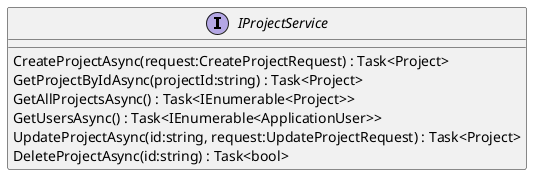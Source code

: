 @startuml
interface IProjectService {
    CreateProjectAsync(request:CreateProjectRequest) : Task<Project>
    GetProjectByIdAsync(projectId:string) : Task<Project>
    GetAllProjectsAsync() : Task<IEnumerable<Project>>
    GetUsersAsync() : Task<IEnumerable<ApplicationUser>>
    UpdateProjectAsync(id:string, request:UpdateProjectRequest) : Task<Project>
    DeleteProjectAsync(id:string) : Task<bool>
}
@enduml
